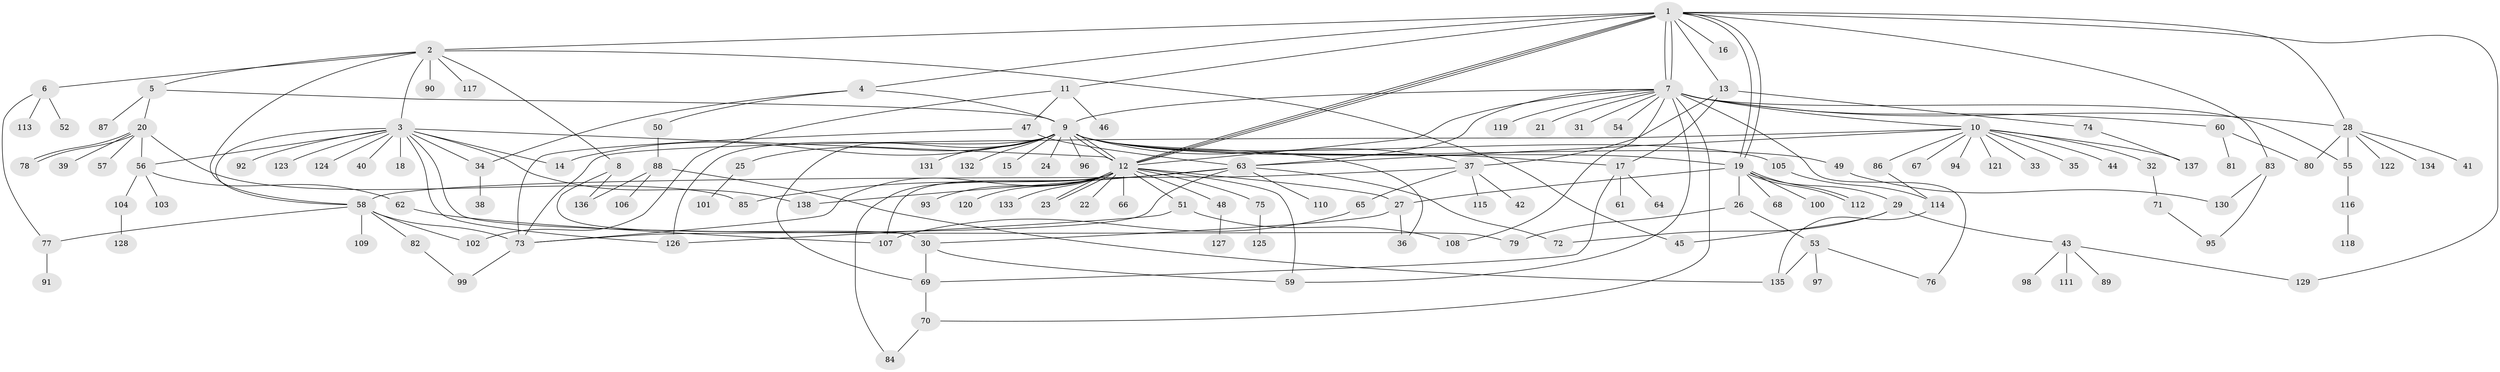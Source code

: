 // coarse degree distribution, {1: 0.35714285714285715, 9: 0.017857142857142856, 12: 0.03571428571428571, 4: 0.10714285714285714, 3: 0.19642857142857142, 2: 0.125, 7: 0.05357142857142857, 6: 0.017857142857142856, 5: 0.03571428571428571, 11: 0.017857142857142856, 16: 0.017857142857142856, 14: 0.017857142857142856}
// Generated by graph-tools (version 1.1) at 2025/36/03/04/25 23:36:42]
// undirected, 138 vertices, 198 edges
graph export_dot {
  node [color=gray90,style=filled];
  1;
  2;
  3;
  4;
  5;
  6;
  7;
  8;
  9;
  10;
  11;
  12;
  13;
  14;
  15;
  16;
  17;
  18;
  19;
  20;
  21;
  22;
  23;
  24;
  25;
  26;
  27;
  28;
  29;
  30;
  31;
  32;
  33;
  34;
  35;
  36;
  37;
  38;
  39;
  40;
  41;
  42;
  43;
  44;
  45;
  46;
  47;
  48;
  49;
  50;
  51;
  52;
  53;
  54;
  55;
  56;
  57;
  58;
  59;
  60;
  61;
  62;
  63;
  64;
  65;
  66;
  67;
  68;
  69;
  70;
  71;
  72;
  73;
  74;
  75;
  76;
  77;
  78;
  79;
  80;
  81;
  82;
  83;
  84;
  85;
  86;
  87;
  88;
  89;
  90;
  91;
  92;
  93;
  94;
  95;
  96;
  97;
  98;
  99;
  100;
  101;
  102;
  103;
  104;
  105;
  106;
  107;
  108;
  109;
  110;
  111;
  112;
  113;
  114;
  115;
  116;
  117;
  118;
  119;
  120;
  121;
  122;
  123;
  124;
  125;
  126;
  127;
  128;
  129;
  130;
  131;
  132;
  133;
  134;
  135;
  136;
  137;
  138;
  1 -- 2;
  1 -- 4;
  1 -- 7;
  1 -- 7;
  1 -- 11;
  1 -- 12;
  1 -- 12;
  1 -- 12;
  1 -- 13;
  1 -- 16;
  1 -- 19;
  1 -- 19;
  1 -- 28;
  1 -- 83;
  1 -- 129;
  2 -- 3;
  2 -- 5;
  2 -- 6;
  2 -- 8;
  2 -- 45;
  2 -- 58;
  2 -- 90;
  2 -- 117;
  3 -- 12;
  3 -- 14;
  3 -- 18;
  3 -- 34;
  3 -- 40;
  3 -- 56;
  3 -- 58;
  3 -- 79;
  3 -- 92;
  3 -- 123;
  3 -- 124;
  3 -- 126;
  3 -- 138;
  4 -- 9;
  4 -- 34;
  4 -- 50;
  5 -- 9;
  5 -- 20;
  5 -- 87;
  6 -- 52;
  6 -- 77;
  6 -- 113;
  7 -- 9;
  7 -- 10;
  7 -- 12;
  7 -- 21;
  7 -- 28;
  7 -- 31;
  7 -- 54;
  7 -- 55;
  7 -- 59;
  7 -- 60;
  7 -- 63;
  7 -- 70;
  7 -- 76;
  7 -- 108;
  7 -- 119;
  8 -- 30;
  8 -- 136;
  9 -- 12;
  9 -- 12;
  9 -- 14;
  9 -- 15;
  9 -- 17;
  9 -- 19;
  9 -- 24;
  9 -- 25;
  9 -- 36;
  9 -- 37;
  9 -- 49;
  9 -- 69;
  9 -- 96;
  9 -- 105;
  9 -- 126;
  9 -- 131;
  9 -- 132;
  10 -- 32;
  10 -- 33;
  10 -- 35;
  10 -- 44;
  10 -- 63;
  10 -- 67;
  10 -- 73;
  10 -- 86;
  10 -- 94;
  10 -- 121;
  10 -- 137;
  11 -- 46;
  11 -- 47;
  11 -- 102;
  12 -- 22;
  12 -- 23;
  12 -- 23;
  12 -- 27;
  12 -- 48;
  12 -- 51;
  12 -- 59;
  12 -- 66;
  12 -- 73;
  12 -- 75;
  12 -- 84;
  12 -- 93;
  12 -- 107;
  12 -- 120;
  12 -- 133;
  13 -- 17;
  13 -- 37;
  13 -- 74;
  17 -- 61;
  17 -- 64;
  17 -- 69;
  19 -- 26;
  19 -- 27;
  19 -- 29;
  19 -- 68;
  19 -- 100;
  19 -- 112;
  19 -- 112;
  20 -- 39;
  20 -- 56;
  20 -- 57;
  20 -- 78;
  20 -- 78;
  20 -- 85;
  25 -- 101;
  26 -- 53;
  26 -- 79;
  27 -- 30;
  27 -- 36;
  28 -- 41;
  28 -- 55;
  28 -- 80;
  28 -- 122;
  28 -- 134;
  29 -- 43;
  29 -- 45;
  29 -- 72;
  30 -- 59;
  30 -- 69;
  32 -- 71;
  34 -- 38;
  37 -- 42;
  37 -- 58;
  37 -- 65;
  37 -- 115;
  43 -- 89;
  43 -- 98;
  43 -- 111;
  43 -- 129;
  47 -- 63;
  47 -- 73;
  48 -- 127;
  49 -- 130;
  50 -- 88;
  51 -- 108;
  51 -- 126;
  53 -- 76;
  53 -- 97;
  53 -- 135;
  55 -- 116;
  56 -- 62;
  56 -- 103;
  56 -- 104;
  58 -- 73;
  58 -- 77;
  58 -- 82;
  58 -- 102;
  58 -- 109;
  60 -- 80;
  60 -- 81;
  62 -- 107;
  63 -- 72;
  63 -- 73;
  63 -- 85;
  63 -- 110;
  63 -- 138;
  65 -- 107;
  69 -- 70;
  70 -- 84;
  71 -- 95;
  73 -- 99;
  74 -- 137;
  75 -- 125;
  77 -- 91;
  82 -- 99;
  83 -- 95;
  83 -- 130;
  86 -- 114;
  88 -- 106;
  88 -- 135;
  88 -- 136;
  104 -- 128;
  105 -- 114;
  114 -- 135;
  116 -- 118;
}
